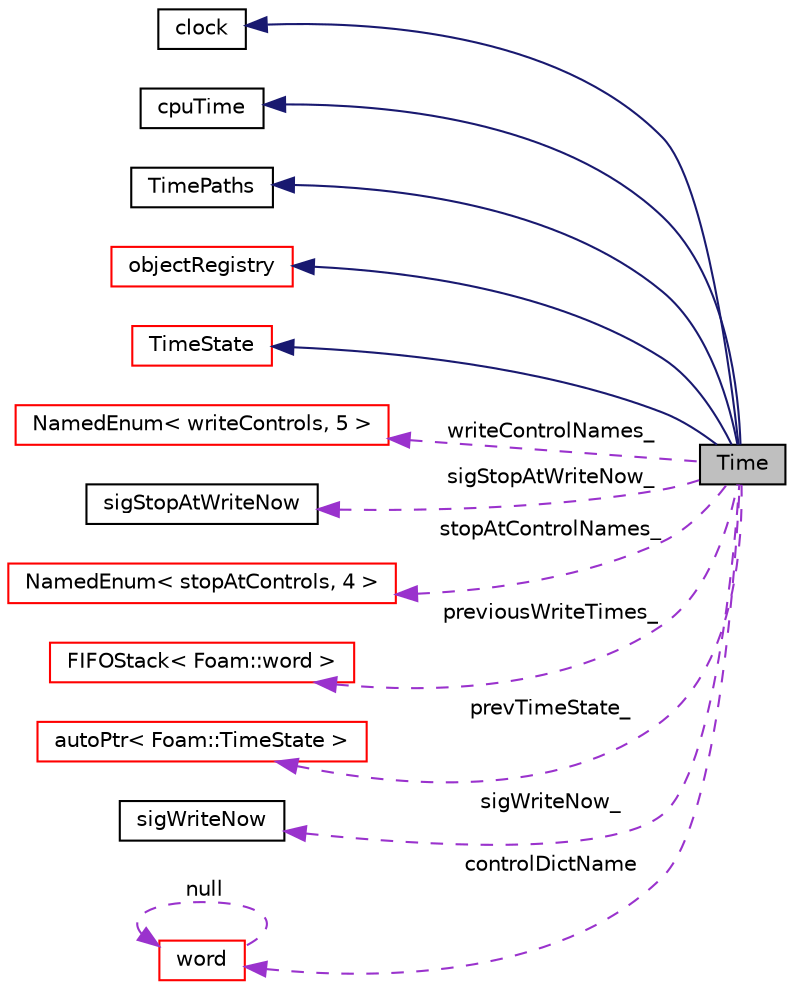 digraph "Time"
{
  bgcolor="transparent";
  edge [fontname="Helvetica",fontsize="10",labelfontname="Helvetica",labelfontsize="10"];
  node [fontname="Helvetica",fontsize="10",shape=record];
  rankdir="LR";
  Node1 [label="Time",height=0.2,width=0.4,color="black", fillcolor="grey75", style="filled", fontcolor="black"];
  Node2 -> Node1 [dir="back",color="midnightblue",fontsize="10",style="solid",fontname="Helvetica"];
  Node2 [label="clock",height=0.2,width=0.4,color="black",URL="$a00268.html",tooltip="Read access to the system clock with formatting. "];
  Node3 -> Node1 [dir="back",color="midnightblue",fontsize="10",style="solid",fontname="Helvetica"];
  Node3 [label="cpuTime",height=0.2,width=0.4,color="black",URL="$a00430.html",tooltip="Starts timing CPU usage and return elapsed time from start. "];
  Node4 -> Node1 [dir="back",color="midnightblue",fontsize="10",style="solid",fontname="Helvetica"];
  Node4 [label="TimePaths",height=0.2,width=0.4,color="black",URL="$a02698.html",tooltip="A class for addressing time paths without using the Time class. "];
  Node5 -> Node1 [dir="back",color="midnightblue",fontsize="10",style="solid",fontname="Helvetica"];
  Node5 [label="objectRegistry",height=0.2,width=0.4,color="red",URL="$a01729.html",tooltip="Registry of regIOobjects. "];
  Node6 -> Node1 [dir="back",color="midnightblue",fontsize="10",style="solid",fontname="Helvetica"];
  Node6 [label="TimeState",height=0.2,width=0.4,color="red",URL="$a02702.html",tooltip="The time value with time-stepping information, user-defined remapping, etc. "];
  Node7 -> Node1 [dir="back",color="darkorchid3",fontsize="10",style="dashed",label=" writeControlNames_" ,fontname="Helvetica"];
  Node7 [label="NamedEnum\< writeControls, 5 \>",height=0.2,width=0.4,color="red",URL="$a01603.html"];
  Node8 -> Node1 [dir="back",color="darkorchid3",fontsize="10",style="dashed",label=" sigStopAtWriteNow_" ,fontname="Helvetica"];
  Node8 [label="sigStopAtWriteNow",height=0.2,width=0.4,color="black",URL="$a02373.html",tooltip="Signal handler for interupt defined by OptimisationSwitches::stopAtWriteNowSignal. "];
  Node9 -> Node1 [dir="back",color="darkorchid3",fontsize="10",style="dashed",label=" stopAtControlNames_" ,fontname="Helvetica"];
  Node9 [label="NamedEnum\< stopAtControls, 4 \>",height=0.2,width=0.4,color="red",URL="$a01603.html"];
  Node10 -> Node1 [dir="back",color="darkorchid3",fontsize="10",style="dashed",label=" previousWriteTimes_" ,fontname="Helvetica"];
  Node10 [label="FIFOStack\< Foam::word \>",height=0.2,width=0.4,color="red",URL="$a00780.html"];
  Node11 -> Node1 [dir="back",color="darkorchid3",fontsize="10",style="dashed",label=" prevTimeState_" ,fontname="Helvetica"];
  Node11 [label="autoPtr\< Foam::TimeState \>",height=0.2,width=0.4,color="red",URL="$a00082.html"];
  Node12 -> Node1 [dir="back",color="darkorchid3",fontsize="10",style="dashed",label=" sigWriteNow_" ,fontname="Helvetica"];
  Node12 [label="sigWriteNow",height=0.2,width=0.4,color="black",URL="$a02374.html",tooltip="Signal handler for interupt defined by OptimisationSwitches::writeNowSignal. "];
  Node13 -> Node1 [dir="back",color="darkorchid3",fontsize="10",style="dashed",label=" controlDictName" ,fontname="Helvetica"];
  Node13 [label="word",height=0.2,width=0.4,color="red",URL="$a02981.html",tooltip="A class for handling words, derived from string. "];
  Node13 -> Node13 [dir="back",color="darkorchid3",fontsize="10",style="dashed",label=" null" ,fontname="Helvetica"];
}
